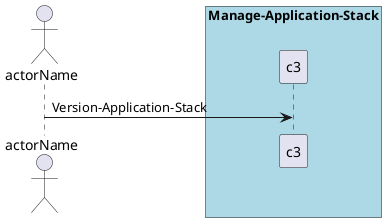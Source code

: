 @startuml
Actor "actorName" as A

box "Manage-Application-Stack" #lightblue
participant "c3" as S
A -> S : Version-Application-Stack
end box

@enduml
